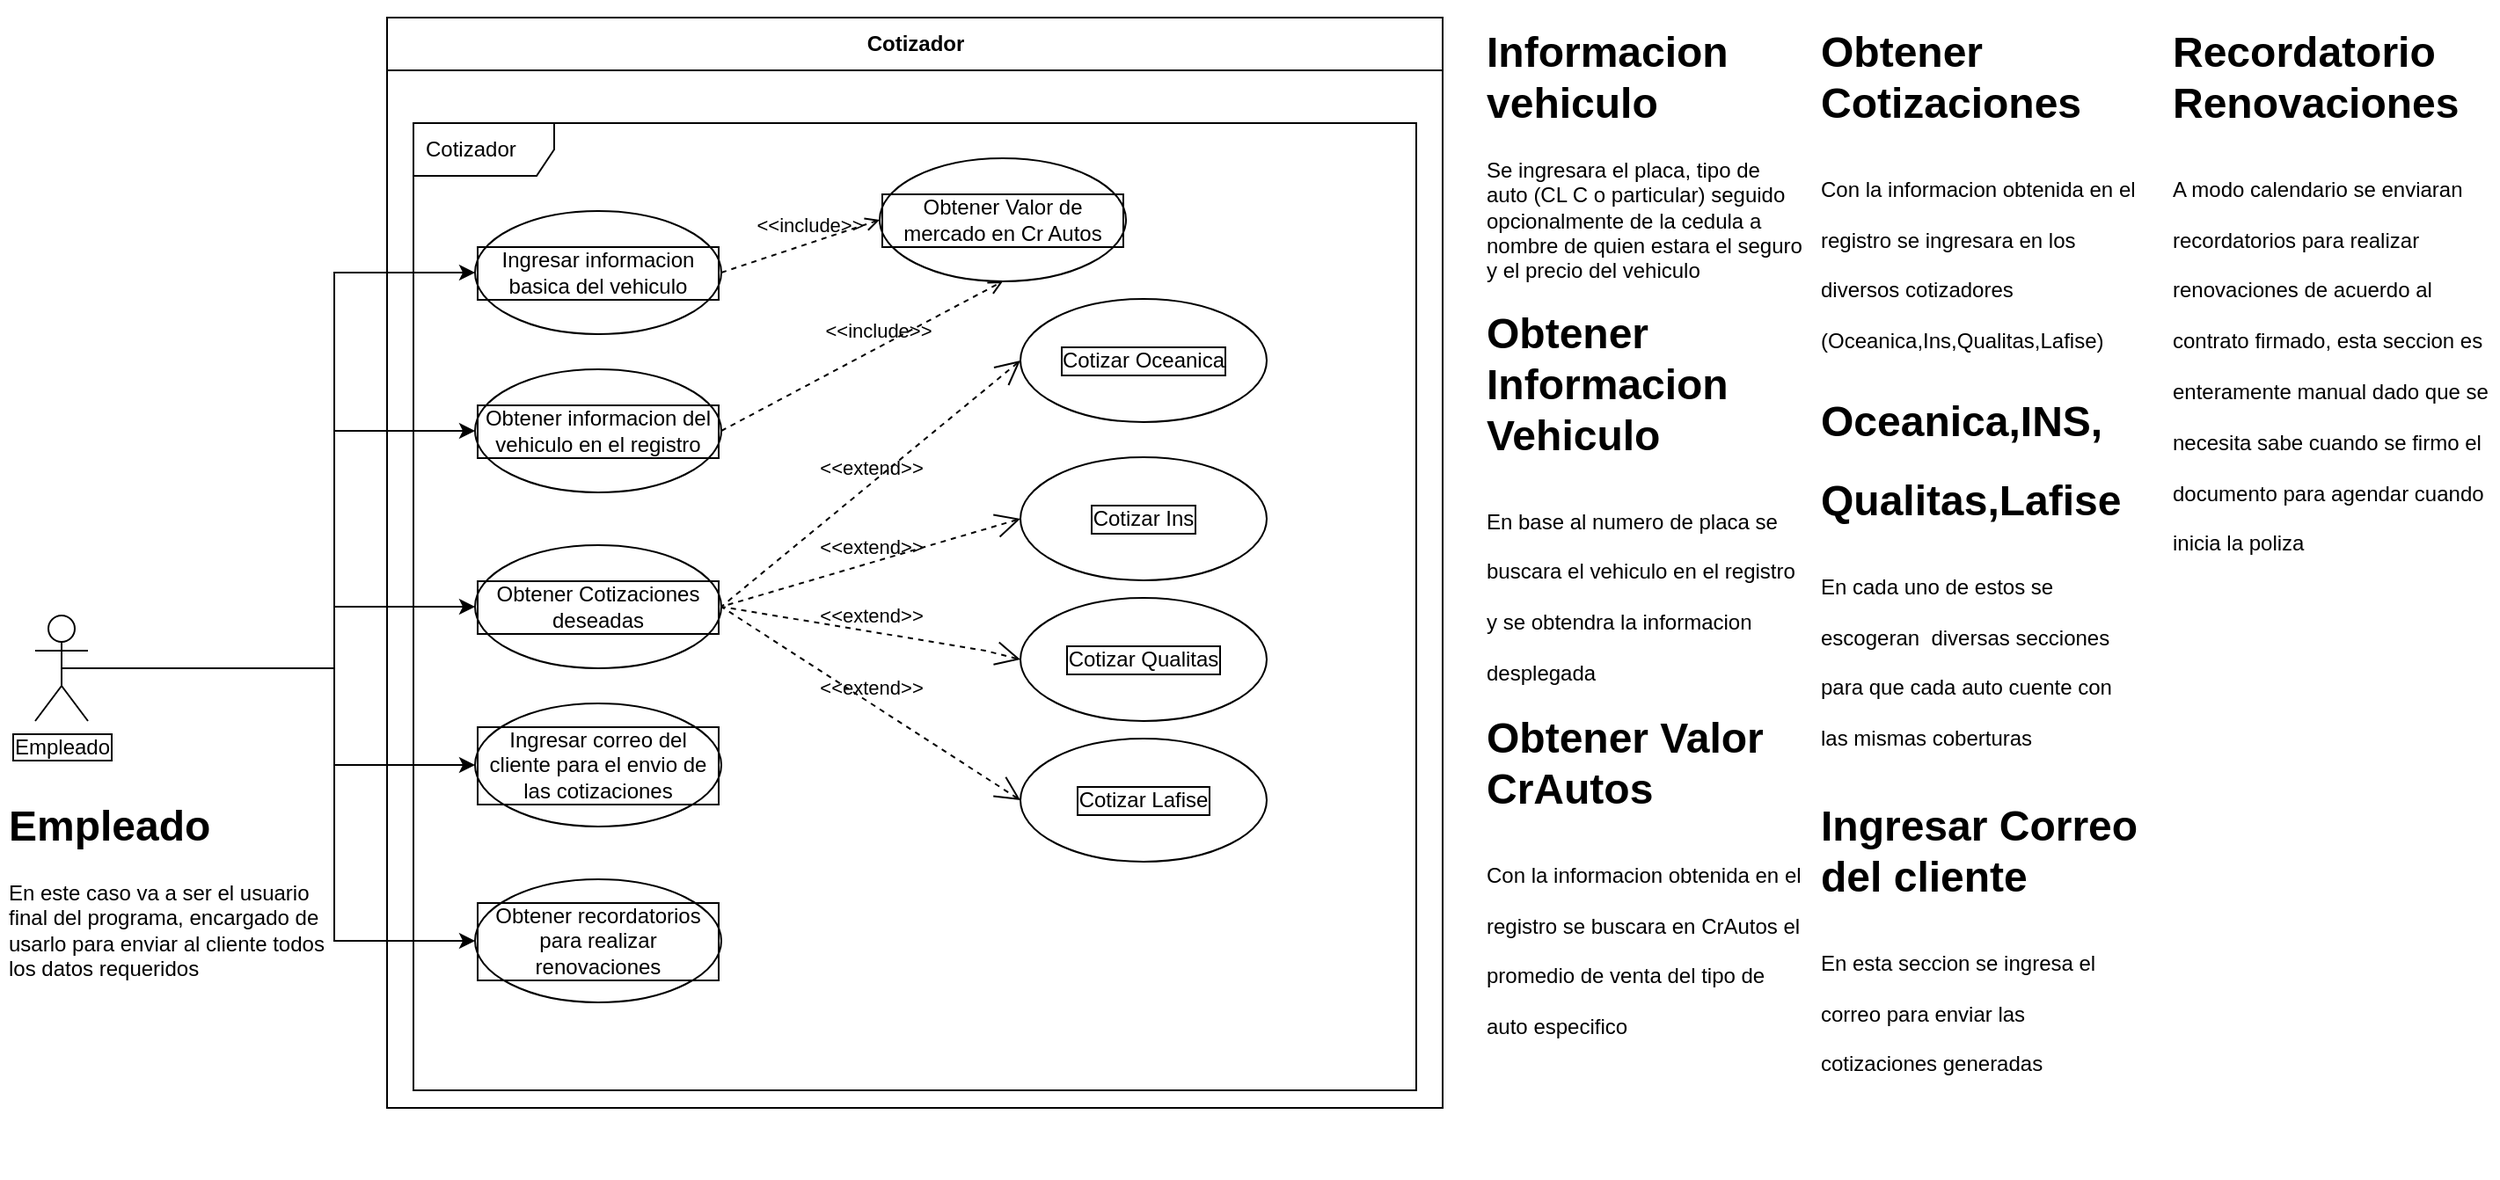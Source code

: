 <mxfile version="20.8.20" type="github">
  <diagram name="Page-1" id="FIGkw67pMRDh4MM9zdk1">
    <mxGraphModel dx="874" dy="444" grid="1" gridSize="10" guides="1" tooltips="1" connect="1" arrows="1" fold="1" page="1" pageScale="1" pageWidth="850" pageHeight="1100" math="0" shadow="0">
      <root>
        <mxCell id="0" />
        <mxCell id="1" parent="0" />
        <mxCell id="IhLSrTR3K9B3fhgBk1G8-4" value="Cotizador" style="swimlane;fontStyle=1;align=center;horizontal=1;startSize=30;collapsible=0;html=1;" parent="1" vertex="1">
          <mxGeometry x="230" y="50" width="600" height="620" as="geometry" />
        </mxCell>
        <mxCell id="IhLSrTR3K9B3fhgBk1G8-5" value="Cotizador" style="shape=umlFrame;tabPosition=left;html=1;boundedLbl=1;labelInHeader=1;width=80;height=30;swimlaneFillColor=#ffffff;align=left;spacingLeft=5;" parent="IhLSrTR3K9B3fhgBk1G8-4" vertex="1">
          <mxGeometry width="570" height="550" relative="1" as="geometry">
            <mxPoint x="15" y="60" as="offset" />
          </mxGeometry>
        </mxCell>
        <mxCell id="IhLSrTR3K9B3fhgBk1G8-12" value="Obtener informacion del vehiculo en el registro" style="ellipse;whiteSpace=wrap;html=1;labelBorderColor=default;" parent="IhLSrTR3K9B3fhgBk1G8-4" vertex="1">
          <mxGeometry x="50" y="200" width="140" height="70" as="geometry" />
        </mxCell>
        <mxCell id="IhLSrTR3K9B3fhgBk1G8-14" value="Ingresar informacion basica del vehiculo" style="shape=ellipse;html=1;strokeWidth=1;fontStyle=0;whiteSpace=wrap;align=center;perimeter=ellipsePerimeter;labelBorderColor=default;" parent="IhLSrTR3K9B3fhgBk1G8-4" vertex="1">
          <mxGeometry x="50" y="110" width="140" height="70" as="geometry" />
        </mxCell>
        <mxCell id="IhLSrTR3K9B3fhgBk1G8-18" value="Obtener Cotizaciones deseadas" style="ellipse;whiteSpace=wrap;html=1;labelBorderColor=default;" parent="IhLSrTR3K9B3fhgBk1G8-4" vertex="1">
          <mxGeometry x="50" y="300" width="140" height="70" as="geometry" />
        </mxCell>
        <mxCell id="IhLSrTR3K9B3fhgBk1G8-20" value="Cotizar Ins" style="ellipse;whiteSpace=wrap;html=1;labelBorderColor=default;" parent="IhLSrTR3K9B3fhgBk1G8-4" vertex="1">
          <mxGeometry x="360" y="250" width="140" height="70" as="geometry" />
        </mxCell>
        <mxCell id="IhLSrTR3K9B3fhgBk1G8-21" value="Cotizar Qualitas" style="ellipse;whiteSpace=wrap;html=1;labelBorderColor=default;" parent="IhLSrTR3K9B3fhgBk1G8-4" vertex="1">
          <mxGeometry x="360" y="330" width="140" height="70" as="geometry" />
        </mxCell>
        <mxCell id="IhLSrTR3K9B3fhgBk1G8-22" value="Cotizar Lafise" style="ellipse;whiteSpace=wrap;html=1;labelBorderColor=default;" parent="IhLSrTR3K9B3fhgBk1G8-4" vertex="1">
          <mxGeometry x="360" y="410" width="140" height="70" as="geometry" />
        </mxCell>
        <mxCell id="IhLSrTR3K9B3fhgBk1G8-23" value="Cotizar Oceanica" style="ellipse;whiteSpace=wrap;html=1;labelBorderColor=default;" parent="IhLSrTR3K9B3fhgBk1G8-4" vertex="1">
          <mxGeometry x="360" y="160" width="140" height="70" as="geometry" />
        </mxCell>
        <mxCell id="IhLSrTR3K9B3fhgBk1G8-28" value="Obtener Valor de mercado en Cr Autos" style="ellipse;whiteSpace=wrap;html=1;labelBorderColor=default;" parent="IhLSrTR3K9B3fhgBk1G8-4" vertex="1">
          <mxGeometry x="280" y="80" width="140" height="70" as="geometry" />
        </mxCell>
        <mxCell id="IhLSrTR3K9B3fhgBk1G8-29" value="&amp;lt;&amp;lt;include&amp;gt;&amp;gt;" style="edgeStyle=none;html=1;endArrow=open;verticalAlign=bottom;dashed=1;labelBackgroundColor=none;rounded=0;exitX=1;exitY=0.5;exitDx=0;exitDy=0;entryX=0.5;entryY=1;entryDx=0;entryDy=0;" parent="IhLSrTR3K9B3fhgBk1G8-4" source="IhLSrTR3K9B3fhgBk1G8-12" target="IhLSrTR3K9B3fhgBk1G8-28" edge="1">
          <mxGeometry x="0.117" y="1" width="160" relative="1" as="geometry">
            <mxPoint x="200" y="325" as="sourcePoint" />
            <mxPoint x="260" y="115" as="targetPoint" />
            <mxPoint as="offset" />
          </mxGeometry>
        </mxCell>
        <mxCell id="IhLSrTR3K9B3fhgBk1G8-31" value="Ingresar correo del cliente para el envio de las cotizaciones" style="ellipse;whiteSpace=wrap;html=1;labelBorderColor=default;strokeWidth=1;" parent="IhLSrTR3K9B3fhgBk1G8-4" vertex="1">
          <mxGeometry x="50" y="390" width="140" height="70" as="geometry" />
        </mxCell>
        <mxCell id="IhLSrTR3K9B3fhgBk1G8-33" value="&amp;lt;&amp;lt;extend&amp;gt;&amp;gt;" style="edgeStyle=none;html=1;startArrow=open;endArrow=none;startSize=12;verticalAlign=bottom;dashed=1;labelBackgroundColor=none;rounded=0;exitX=0;exitY=0.5;exitDx=0;exitDy=0;entryX=1;entryY=0.5;entryDx=0;entryDy=0;" parent="IhLSrTR3K9B3fhgBk1G8-4" source="IhLSrTR3K9B3fhgBk1G8-22" target="IhLSrTR3K9B3fhgBk1G8-18" edge="1">
          <mxGeometry width="160" relative="1" as="geometry">
            <mxPoint x="170" y="350" as="sourcePoint" />
            <mxPoint x="330" y="350" as="targetPoint" />
          </mxGeometry>
        </mxCell>
        <mxCell id="IhLSrTR3K9B3fhgBk1G8-34" value="&amp;lt;&amp;lt;extend&amp;gt;&amp;gt;" style="edgeStyle=none;html=1;startArrow=open;endArrow=none;startSize=12;verticalAlign=bottom;dashed=1;labelBackgroundColor=none;rounded=0;entryX=1;entryY=0.5;entryDx=0;entryDy=0;exitX=0;exitY=0.5;exitDx=0;exitDy=0;" parent="IhLSrTR3K9B3fhgBk1G8-4" source="IhLSrTR3K9B3fhgBk1G8-21" target="IhLSrTR3K9B3fhgBk1G8-18" edge="1">
          <mxGeometry width="160" relative="1" as="geometry">
            <mxPoint x="370" y="455" as="sourcePoint" />
            <mxPoint x="200" y="335" as="targetPoint" />
            <Array as="points">
              <mxPoint x="340" y="360" />
            </Array>
          </mxGeometry>
        </mxCell>
        <mxCell id="IhLSrTR3K9B3fhgBk1G8-35" value="&amp;lt;&amp;lt;extend&amp;gt;&amp;gt;" style="edgeStyle=none;html=1;startArrow=open;endArrow=none;startSize=12;verticalAlign=bottom;dashed=1;labelBackgroundColor=none;rounded=0;entryX=1;entryY=0.5;entryDx=0;entryDy=0;exitX=0;exitY=0.5;exitDx=0;exitDy=0;" parent="IhLSrTR3K9B3fhgBk1G8-4" source="IhLSrTR3K9B3fhgBk1G8-20" target="IhLSrTR3K9B3fhgBk1G8-18" edge="1">
          <mxGeometry width="160" relative="1" as="geometry">
            <mxPoint x="370" y="375" as="sourcePoint" />
            <mxPoint x="200" y="335" as="targetPoint" />
            <Array as="points" />
          </mxGeometry>
        </mxCell>
        <mxCell id="IhLSrTR3K9B3fhgBk1G8-36" value="&amp;lt;&amp;lt;extend&amp;gt;&amp;gt;" style="edgeStyle=none;html=1;startArrow=open;endArrow=none;startSize=12;verticalAlign=bottom;dashed=1;labelBackgroundColor=none;rounded=0;entryX=1;entryY=0.5;entryDx=0;entryDy=0;exitX=0;exitY=0.5;exitDx=0;exitDy=0;" parent="IhLSrTR3K9B3fhgBk1G8-4" source="IhLSrTR3K9B3fhgBk1G8-23" target="IhLSrTR3K9B3fhgBk1G8-18" edge="1">
          <mxGeometry width="160" relative="1" as="geometry">
            <mxPoint x="370" y="295" as="sourcePoint" />
            <mxPoint x="200" y="335" as="targetPoint" />
            <Array as="points" />
          </mxGeometry>
        </mxCell>
        <mxCell id="IhLSrTR3K9B3fhgBk1G8-37" value="Obtener recordatorios para realizar renovaciones" style="ellipse;whiteSpace=wrap;html=1;labelBorderColor=default;strokeWidth=1;" parent="IhLSrTR3K9B3fhgBk1G8-4" vertex="1">
          <mxGeometry x="50" y="490" width="140" height="70" as="geometry" />
        </mxCell>
        <mxCell id="IhLSrTR3K9B3fhgBk1G8-40" value="&amp;lt;&amp;lt;include&amp;gt;&amp;gt;" style="edgeStyle=none;html=1;endArrow=open;verticalAlign=bottom;dashed=1;labelBackgroundColor=none;rounded=0;exitX=1;exitY=0.5;exitDx=0;exitDy=0;entryX=0;entryY=0.5;entryDx=0;entryDy=0;" parent="IhLSrTR3K9B3fhgBk1G8-4" source="IhLSrTR3K9B3fhgBk1G8-14" target="IhLSrTR3K9B3fhgBk1G8-28" edge="1">
          <mxGeometry x="0.117" y="1" width="160" relative="1" as="geometry">
            <mxPoint x="200" y="245" as="sourcePoint" />
            <mxPoint x="290" y="165" as="targetPoint" />
            <mxPoint as="offset" />
          </mxGeometry>
        </mxCell>
        <mxCell id="IhLSrTR3K9B3fhgBk1G8-13" style="edgeStyle=orthogonalEdgeStyle;rounded=0;orthogonalLoop=1;jettySize=auto;html=1;exitX=0.5;exitY=0.5;exitDx=0;exitDy=0;exitPerimeter=0;entryX=0;entryY=0.5;entryDx=0;entryDy=0;" parent="1" source="IhLSrTR3K9B3fhgBk1G8-10" target="IhLSrTR3K9B3fhgBk1G8-12" edge="1">
          <mxGeometry relative="1" as="geometry">
            <Array as="points">
              <mxPoint x="200" y="420" />
              <mxPoint x="200" y="285" />
            </Array>
          </mxGeometry>
        </mxCell>
        <mxCell id="IhLSrTR3K9B3fhgBk1G8-15" style="edgeStyle=orthogonalEdgeStyle;rounded=0;orthogonalLoop=1;jettySize=auto;html=1;exitX=0.5;exitY=0.5;exitDx=0;exitDy=0;exitPerimeter=0;entryX=0;entryY=0.5;entryDx=0;entryDy=0;" parent="1" source="IhLSrTR3K9B3fhgBk1G8-10" target="IhLSrTR3K9B3fhgBk1G8-14" edge="1">
          <mxGeometry relative="1" as="geometry">
            <Array as="points">
              <mxPoint x="200" y="420" />
              <mxPoint x="200" y="195" />
            </Array>
          </mxGeometry>
        </mxCell>
        <mxCell id="IhLSrTR3K9B3fhgBk1G8-19" style="edgeStyle=orthogonalEdgeStyle;rounded=0;orthogonalLoop=1;jettySize=auto;html=1;exitX=0.5;exitY=0.5;exitDx=0;exitDy=0;exitPerimeter=0;entryX=0;entryY=0.5;entryDx=0;entryDy=0;" parent="1" source="IhLSrTR3K9B3fhgBk1G8-10" target="IhLSrTR3K9B3fhgBk1G8-18" edge="1">
          <mxGeometry relative="1" as="geometry">
            <Array as="points">
              <mxPoint x="200" y="420" />
              <mxPoint x="200" y="385" />
            </Array>
          </mxGeometry>
        </mxCell>
        <mxCell id="IhLSrTR3K9B3fhgBk1G8-32" style="edgeStyle=orthogonalEdgeStyle;rounded=0;orthogonalLoop=1;jettySize=auto;html=1;exitX=0.5;exitY=0.5;exitDx=0;exitDy=0;exitPerimeter=0;entryX=0;entryY=0.5;entryDx=0;entryDy=0;" parent="1" source="IhLSrTR3K9B3fhgBk1G8-10" target="IhLSrTR3K9B3fhgBk1G8-31" edge="1">
          <mxGeometry relative="1" as="geometry">
            <Array as="points">
              <mxPoint x="200" y="420" />
              <mxPoint x="200" y="475" />
            </Array>
          </mxGeometry>
        </mxCell>
        <mxCell id="IhLSrTR3K9B3fhgBk1G8-38" style="edgeStyle=orthogonalEdgeStyle;rounded=0;orthogonalLoop=1;jettySize=auto;html=1;exitX=0.5;exitY=0.5;exitDx=0;exitDy=0;exitPerimeter=0;entryX=0;entryY=0.5;entryDx=0;entryDy=0;" parent="1" source="IhLSrTR3K9B3fhgBk1G8-10" target="IhLSrTR3K9B3fhgBk1G8-37" edge="1">
          <mxGeometry relative="1" as="geometry">
            <Array as="points">
              <mxPoint x="200" y="420" />
              <mxPoint x="200" y="575" />
            </Array>
          </mxGeometry>
        </mxCell>
        <mxCell id="IhLSrTR3K9B3fhgBk1G8-10" value="Empleado" style="shape=umlActor;html=1;verticalLabelPosition=bottom;verticalAlign=top;align=center;labelBorderColor=default;" parent="1" vertex="1">
          <mxGeometry x="30" y="390" width="30" height="60" as="geometry" />
        </mxCell>
        <mxCell id="3Uu9GB4KOyHP60_tCdzX-1" value="&lt;h1&gt;Empleado&amp;nbsp;&lt;/h1&gt;&lt;div&gt;En este caso va a ser el usuario final del programa, encargado de usarlo para enviar al cliente todos los datos requeridos&lt;/div&gt;&lt;div&gt;&lt;br&gt;&lt;/div&gt;" style="text;html=1;strokeColor=none;fillColor=none;spacing=5;spacingTop=-20;whiteSpace=wrap;overflow=hidden;rounded=0;" vertex="1" parent="1">
          <mxGeometry x="10" y="490" width="190" height="120" as="geometry" />
        </mxCell>
        <mxCell id="3Uu9GB4KOyHP60_tCdzX-2" value="&lt;h1&gt;&lt;span style=&quot;background-color: initial;&quot;&gt;Informacion vehiculo&lt;/span&gt;&lt;/h1&gt;&lt;div&gt;Se ingresara el placa, tipo de auto (CL C o particular) seguido opcionalmente de la cedula a nombre de quien estara el seguro y el precio del vehiculo&lt;/div&gt;" style="text;html=1;strokeColor=none;fillColor=none;spacing=5;spacingTop=-20;whiteSpace=wrap;overflow=hidden;rounded=0;" vertex="1" parent="1">
          <mxGeometry x="850" y="50" width="190" height="160" as="geometry" />
        </mxCell>
        <mxCell id="3Uu9GB4KOyHP60_tCdzX-3" value="&lt;h1&gt;&lt;span style=&quot;background-color: initial;&quot;&gt;Obtener Informacion Vehiculo&lt;/span&gt;&lt;/h1&gt;&lt;h1&gt;&lt;span style=&quot;font-size: 12px; font-weight: 400;&quot;&gt;En base al numero de placa se buscara el vehiculo en el registro y se obtendra la informacion desplegada&lt;/span&gt;&lt;/h1&gt;&lt;div&gt;&lt;br&gt;&lt;/div&gt;" style="text;html=1;strokeColor=none;fillColor=none;spacing=5;spacingTop=-20;whiteSpace=wrap;overflow=hidden;rounded=0;" vertex="1" parent="1">
          <mxGeometry x="850" y="210" width="190" height="220" as="geometry" />
        </mxCell>
        <mxCell id="3Uu9GB4KOyHP60_tCdzX-4" value="&lt;h1&gt;&lt;span style=&quot;background-color: initial;&quot;&gt;Obtener Valor CrAutos&lt;/span&gt;&lt;/h1&gt;&lt;h1&gt;&lt;span style=&quot;font-size: 12px; font-weight: 400;&quot;&gt;Con la informacion obtenida en el registro se buscara en CrAutos el promedio de venta del tipo de auto especifico&lt;/span&gt;&lt;/h1&gt;&lt;div&gt;&lt;br&gt;&lt;/div&gt;" style="text;html=1;strokeColor=none;fillColor=none;spacing=5;spacingTop=-20;whiteSpace=wrap;overflow=hidden;rounded=0;" vertex="1" parent="1">
          <mxGeometry x="850" y="440" width="190" height="200" as="geometry" />
        </mxCell>
        <mxCell id="3Uu9GB4KOyHP60_tCdzX-5" value="&lt;h1&gt;&lt;span style=&quot;background-color: initial;&quot;&gt;Obtener Cotizaciones&lt;/span&gt;&lt;/h1&gt;&lt;h1&gt;&lt;span style=&quot;font-size: 12px; font-weight: 400;&quot;&gt;Con la informacion obtenida en el registro se ingresara en los diversos cotizadores (Oceanica,Ins,Qualitas,Lafise)&lt;/span&gt;&lt;/h1&gt;&lt;div&gt;&lt;br&gt;&lt;/div&gt;" style="text;html=1;strokeColor=none;fillColor=none;spacing=5;spacingTop=-20;whiteSpace=wrap;overflow=hidden;rounded=0;" vertex="1" parent="1">
          <mxGeometry x="1040" y="50" width="190" height="200" as="geometry" />
        </mxCell>
        <mxCell id="3Uu9GB4KOyHP60_tCdzX-6" value="&lt;h1&gt;&lt;span style=&quot;background-color: initial;&quot;&gt;Oceanica,INS,&lt;/span&gt;&lt;/h1&gt;&lt;h1&gt;&lt;span style=&quot;background-color: initial;&quot;&gt;Qualitas,Lafise&lt;/span&gt;&lt;/h1&gt;&lt;h1&gt;&lt;span style=&quot;font-size: 12px; font-weight: 400;&quot;&gt;En cada uno de estos se escogeran&amp;nbsp; diversas secciones para que cada auto cuente con las mismas coberturas&lt;/span&gt;&lt;/h1&gt;&lt;div&gt;&lt;br&gt;&lt;/div&gt;" style="text;html=1;strokeColor=none;fillColor=none;spacing=5;spacingTop=-20;whiteSpace=wrap;overflow=hidden;rounded=0;" vertex="1" parent="1">
          <mxGeometry x="1040" y="260" width="190" height="220" as="geometry" />
        </mxCell>
        <mxCell id="3Uu9GB4KOyHP60_tCdzX-7" value="&lt;h1&gt;Ingresar Correo del cliente&lt;/h1&gt;&lt;h1&gt;&lt;span style=&quot;font-size: 12px; font-weight: 400;&quot;&gt;En esta seccion se ingresa el correo para enviar las cotizaciones generadas&lt;/span&gt;&lt;/h1&gt;&lt;div&gt;&lt;br&gt;&lt;/div&gt;" style="text;html=1;strokeColor=none;fillColor=none;spacing=5;spacingTop=-20;whiteSpace=wrap;overflow=hidden;rounded=0;" vertex="1" parent="1">
          <mxGeometry x="1040" y="490" width="190" height="220" as="geometry" />
        </mxCell>
        <mxCell id="3Uu9GB4KOyHP60_tCdzX-8" value="&lt;h1&gt;Recordatorio Renovaciones&lt;/h1&gt;&lt;h1&gt;&lt;span style=&quot;font-size: 12px; font-weight: 400;&quot;&gt;A modo calendario se enviaran recordatorios para realizar renovaciones de acuerdo al contrato firmado, esta seccion es enteramente manual dado que se necesita sabe cuando se firmo el documento para agendar cuando inicia la poliza&lt;/span&gt;&lt;/h1&gt;&lt;div&gt;&lt;br&gt;&lt;/div&gt;" style="text;html=1;strokeColor=none;fillColor=none;spacing=5;spacingTop=-20;whiteSpace=wrap;overflow=hidden;rounded=0;" vertex="1" parent="1">
          <mxGeometry x="1240" y="50" width="190" height="310" as="geometry" />
        </mxCell>
      </root>
    </mxGraphModel>
  </diagram>
</mxfile>
